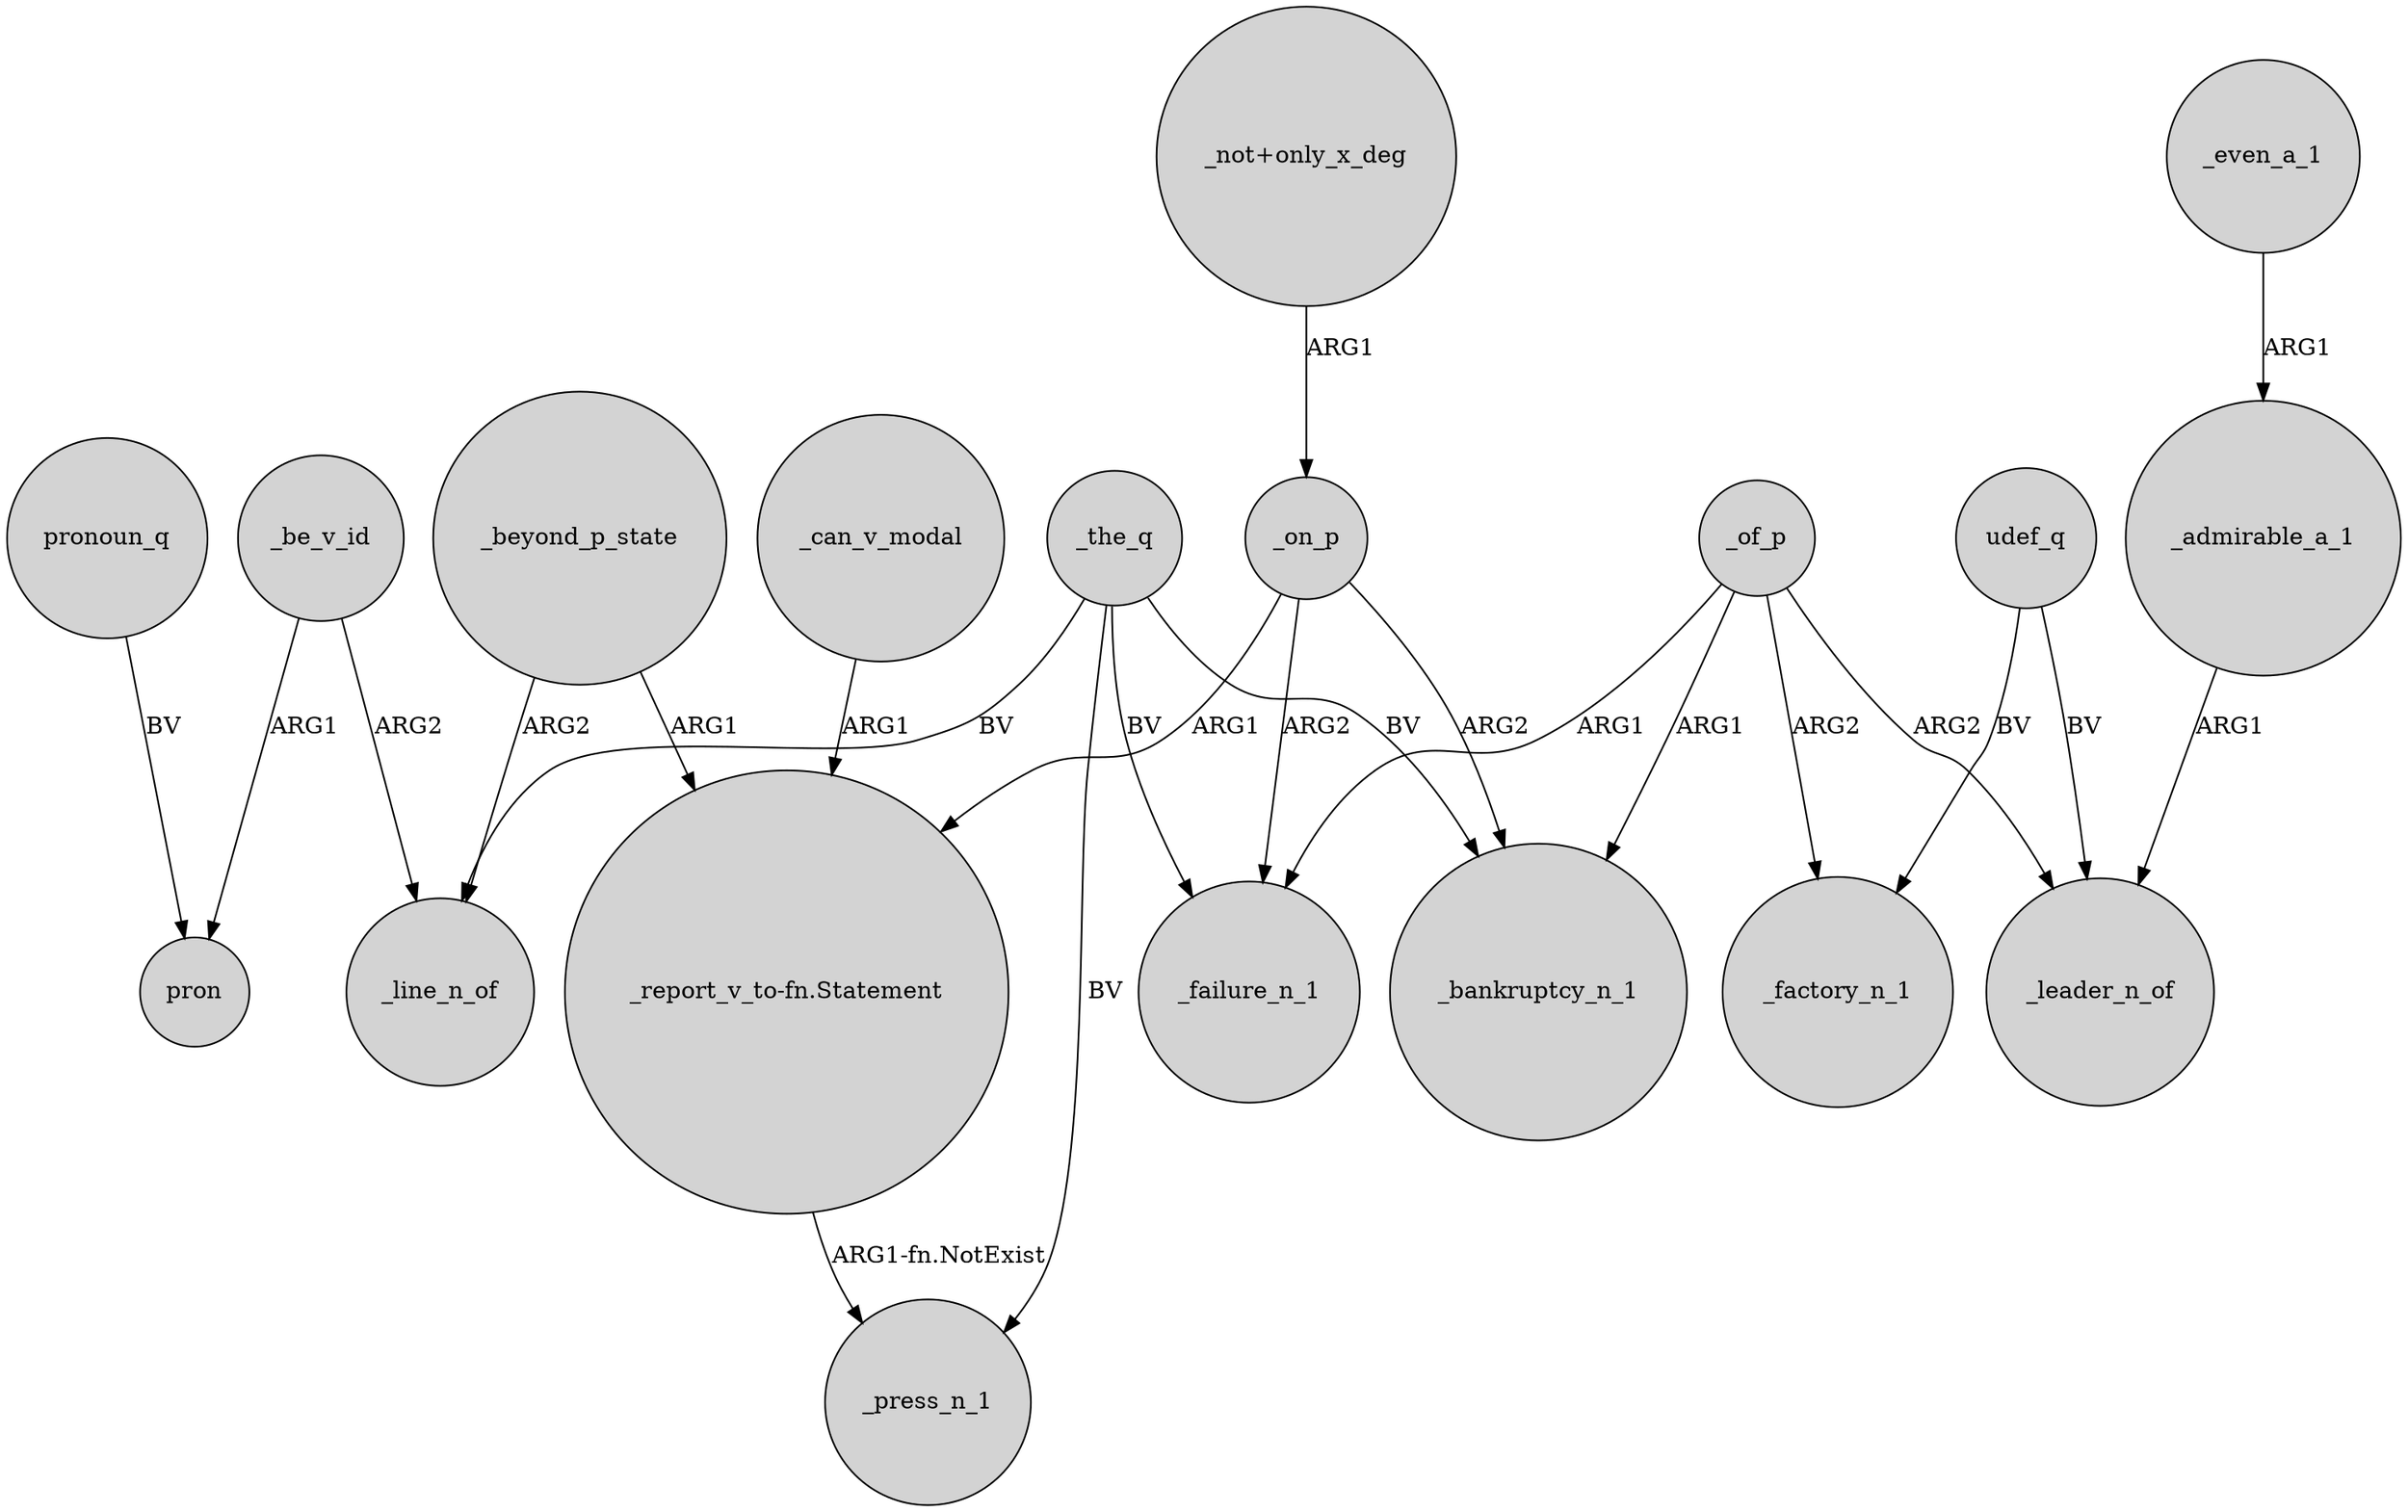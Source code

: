 digraph {
	node [shape=circle style=filled]
	_be_v_id -> _line_n_of [label=ARG2]
	_beyond_p_state -> _line_n_of [label=ARG2]
	_the_q -> _press_n_1 [label=BV]
	_of_p -> _bankruptcy_n_1 [label=ARG1]
	_on_p -> _failure_n_1 [label=ARG2]
	_the_q -> _line_n_of [label=BV]
	_of_p -> _failure_n_1 [label=ARG1]
	_can_v_modal -> "_report_v_to-fn.Statement" [label=ARG1]
	_on_p -> "_report_v_to-fn.Statement" [label=ARG1]
	_admirable_a_1 -> _leader_n_of [label=ARG1]
	_be_v_id -> pron [label=ARG1]
	_of_p -> _leader_n_of [label=ARG2]
	pronoun_q -> pron [label=BV]
	udef_q -> _factory_n_1 [label=BV]
	_of_p -> _factory_n_1 [label=ARG2]
	_the_q -> _bankruptcy_n_1 [label=BV]
	_even_a_1 -> _admirable_a_1 [label=ARG1]
	_on_p -> _bankruptcy_n_1 [label=ARG2]
	"_report_v_to-fn.Statement" -> _press_n_1 [label="ARG1-fn.NotExist"]
	_the_q -> _failure_n_1 [label=BV]
	udef_q -> _leader_n_of [label=BV]
	_beyond_p_state -> "_report_v_to-fn.Statement" [label=ARG1]
	"_not+only_x_deg" -> _on_p [label=ARG1]
}
